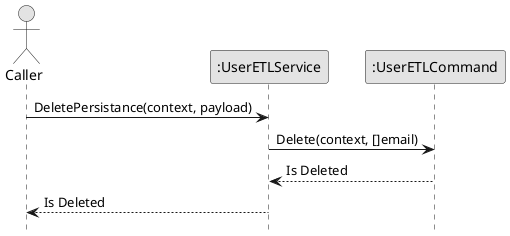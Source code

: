 @startuml DeleteUserETL

skinparam ConditionStyle hline
skinparam Monochrome true
skinparam Shadowing false
hide footbox

actor Caller
participant ":UserETLService" as UserETLService
participant ":UserETLCommand" as UserETLCommand

Caller->UserETLService: DeletePersistance(context, payload)
UserETLService->UserETLCommand: Delete(context, []email)
UserETLCommand-->UserETLService: Is Deleted
UserETLService-->Caller: Is Deleted

@enduml